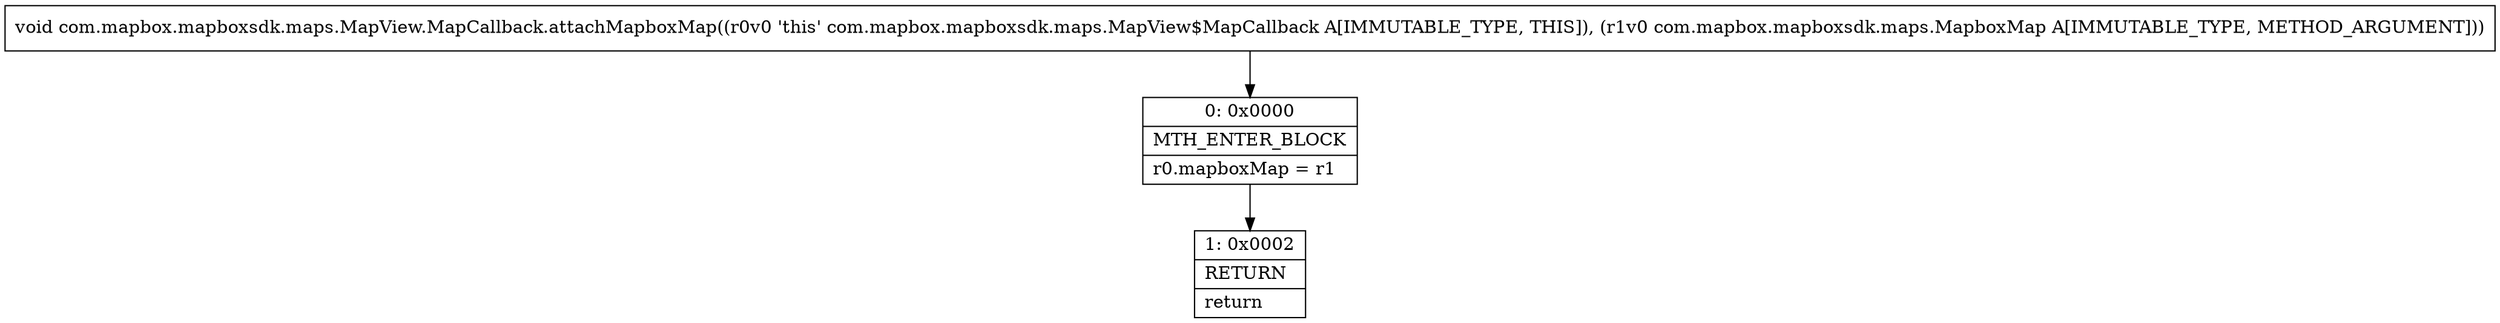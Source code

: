 digraph "CFG forcom.mapbox.mapboxsdk.maps.MapView.MapCallback.attachMapboxMap(Lcom\/mapbox\/mapboxsdk\/maps\/MapboxMap;)V" {
Node_0 [shape=record,label="{0\:\ 0x0000|MTH_ENTER_BLOCK\l|r0.mapboxMap = r1\l}"];
Node_1 [shape=record,label="{1\:\ 0x0002|RETURN\l|return\l}"];
MethodNode[shape=record,label="{void com.mapbox.mapboxsdk.maps.MapView.MapCallback.attachMapboxMap((r0v0 'this' com.mapbox.mapboxsdk.maps.MapView$MapCallback A[IMMUTABLE_TYPE, THIS]), (r1v0 com.mapbox.mapboxsdk.maps.MapboxMap A[IMMUTABLE_TYPE, METHOD_ARGUMENT])) }"];
MethodNode -> Node_0;
Node_0 -> Node_1;
}

